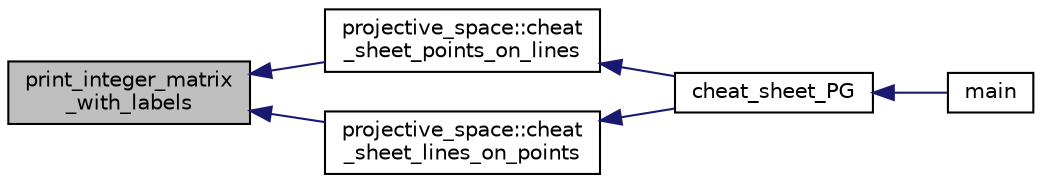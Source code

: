 digraph "print_integer_matrix_with_labels"
{
  edge [fontname="Helvetica",fontsize="10",labelfontname="Helvetica",labelfontsize="10"];
  node [fontname="Helvetica",fontsize="10",shape=record];
  rankdir="LR";
  Node6452 [label="print_integer_matrix\l_with_labels",height=0.2,width=0.4,color="black", fillcolor="grey75", style="filled", fontcolor="black"];
  Node6452 -> Node6453 [dir="back",color="midnightblue",fontsize="10",style="solid",fontname="Helvetica"];
  Node6453 [label="projective_space::cheat\l_sheet_points_on_lines",height=0.2,width=0.4,color="black", fillcolor="white", style="filled",URL="$d2/d17/classprojective__space.html#ae44c67ab0cf3a4d0d902b5537349e3d6"];
  Node6453 -> Node6454 [dir="back",color="midnightblue",fontsize="10",style="solid",fontname="Helvetica"];
  Node6454 [label="cheat_sheet_PG",height=0.2,width=0.4,color="black", fillcolor="white", style="filled",URL="$d6/dd8/cheat__sheet___p_g_8_c.html#a11692793a59b9f0d2f21395f5609783d"];
  Node6454 -> Node6455 [dir="back",color="midnightblue",fontsize="10",style="solid",fontname="Helvetica"];
  Node6455 [label="main",height=0.2,width=0.4,color="black", fillcolor="white", style="filled",URL="$d6/dd8/cheat__sheet___p_g_8_c.html#a3c04138a5bfe5d72780bb7e82a18e627"];
  Node6452 -> Node6456 [dir="back",color="midnightblue",fontsize="10",style="solid",fontname="Helvetica"];
  Node6456 [label="projective_space::cheat\l_sheet_lines_on_points",height=0.2,width=0.4,color="black", fillcolor="white", style="filled",URL="$d2/d17/classprojective__space.html#affbae8779512f163e27a817ad7f7d973"];
  Node6456 -> Node6454 [dir="back",color="midnightblue",fontsize="10",style="solid",fontname="Helvetica"];
}
